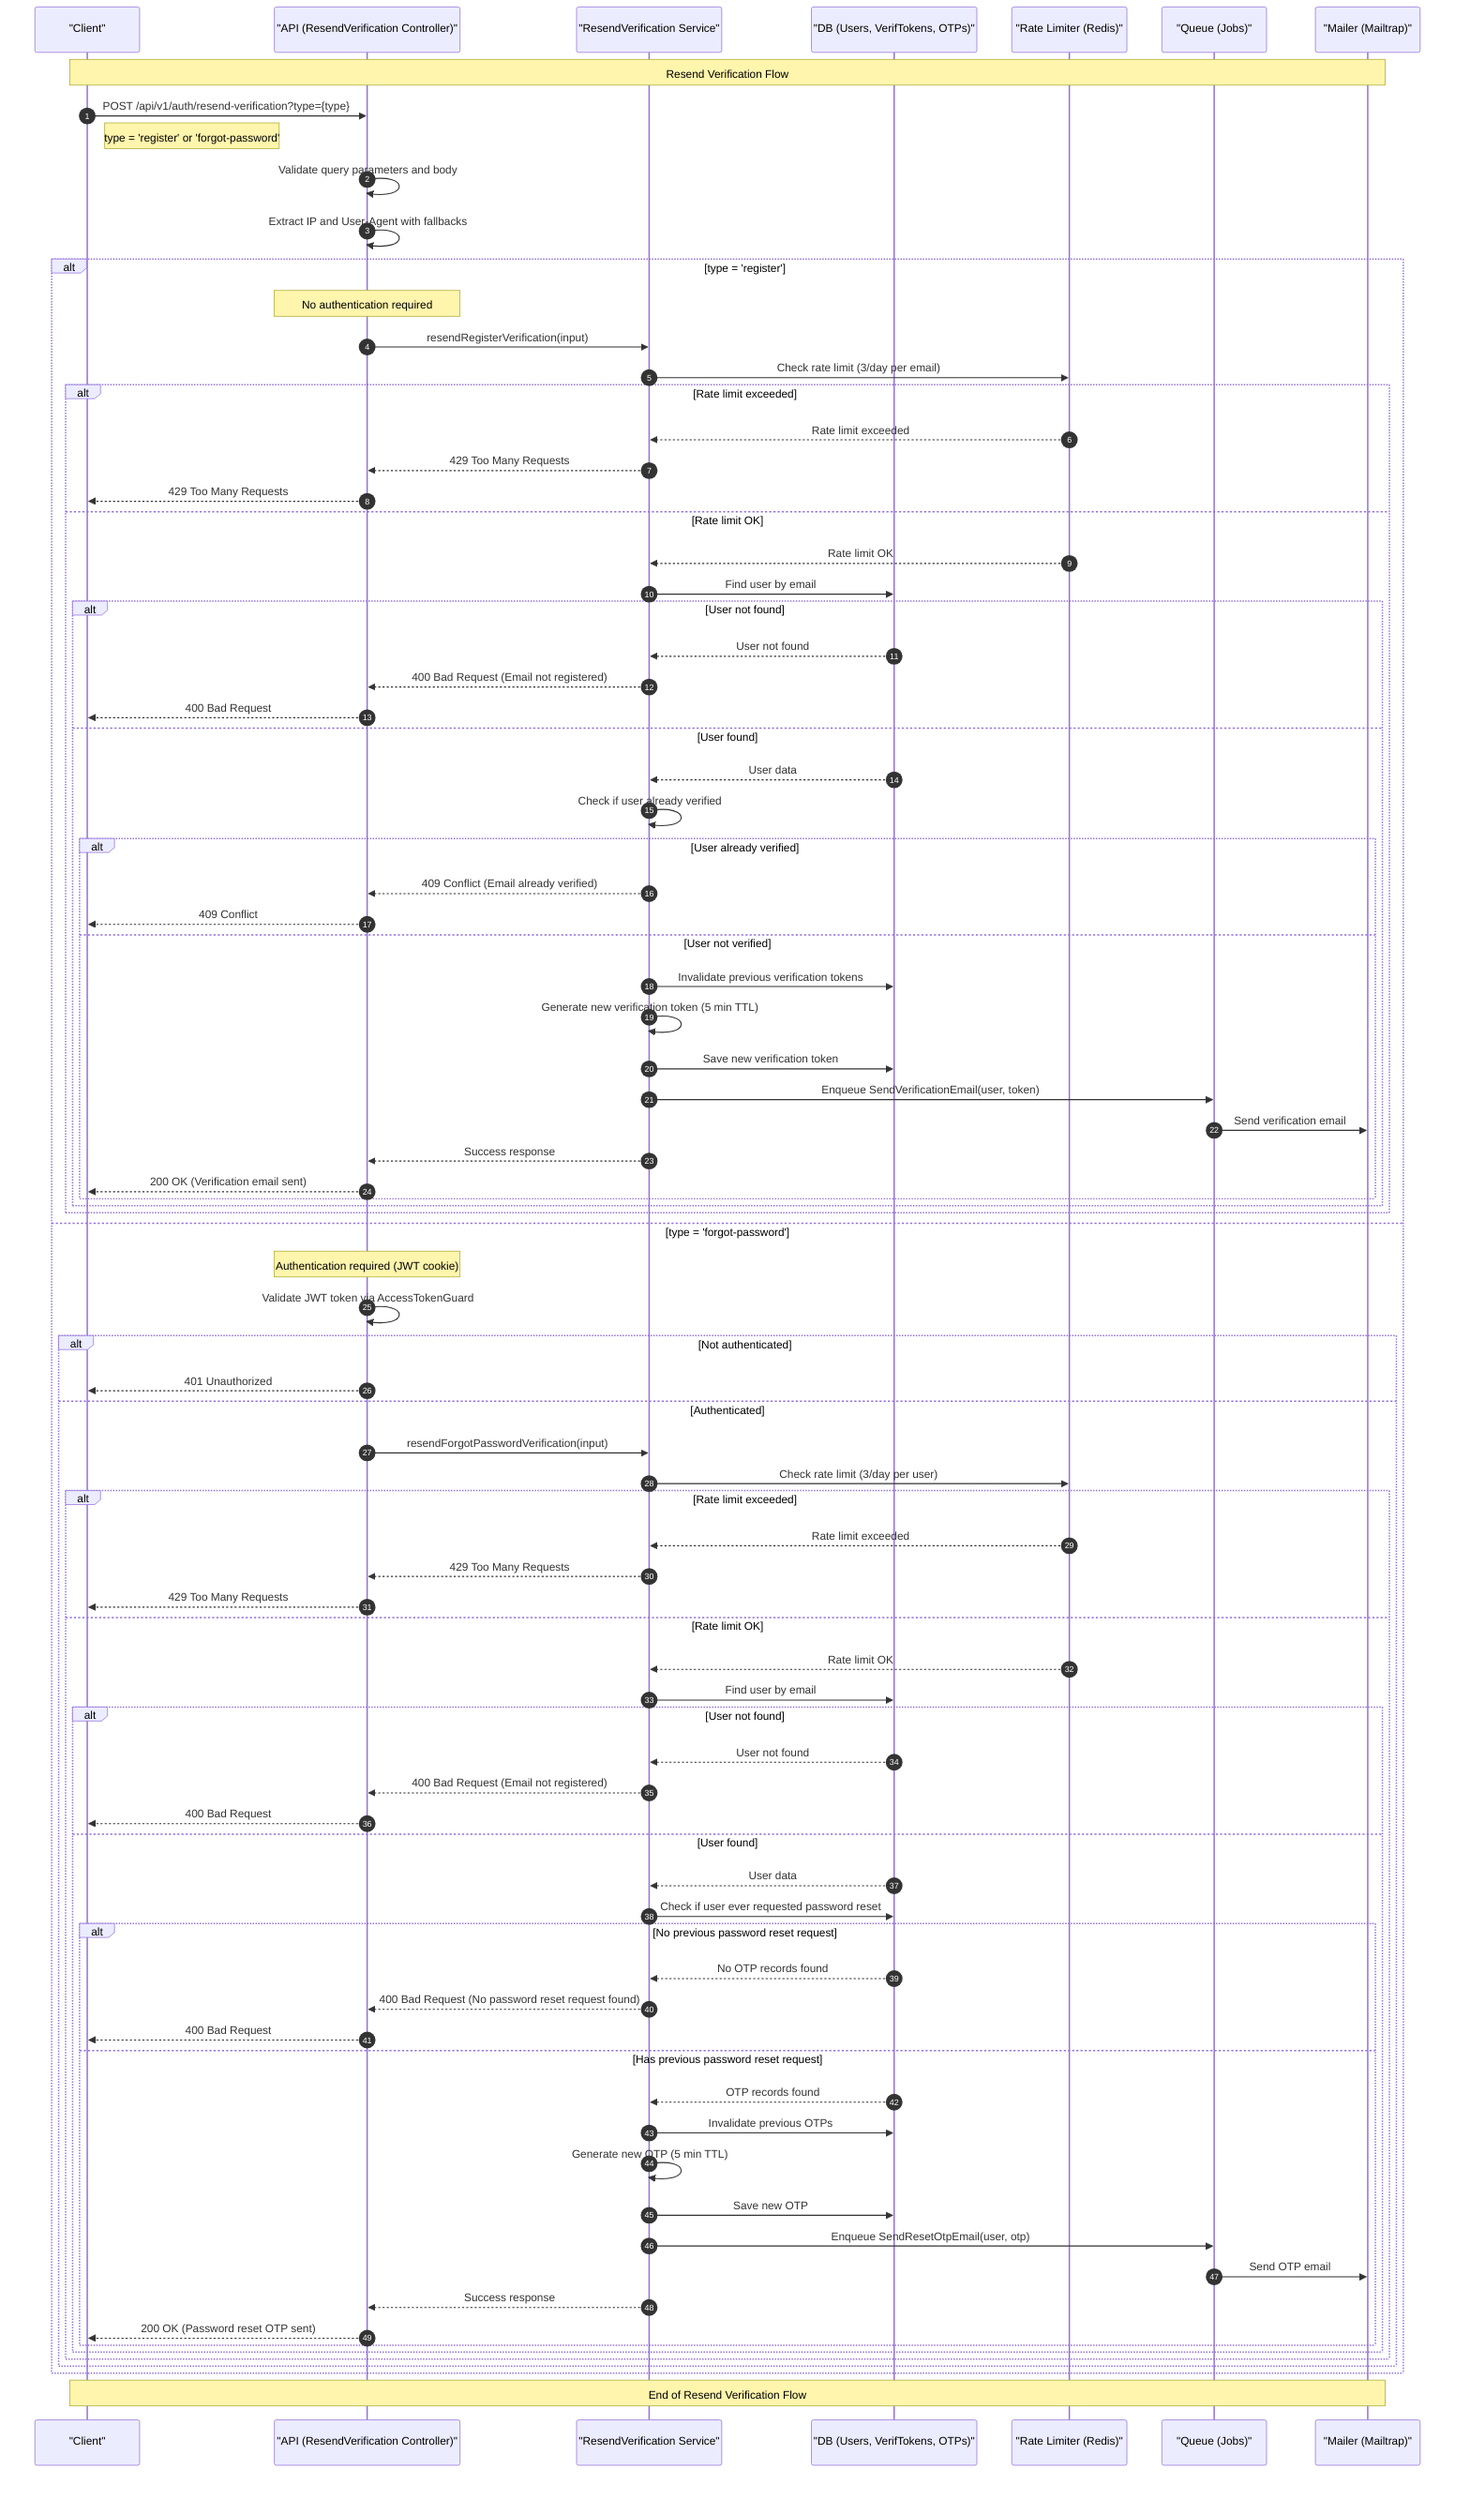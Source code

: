 sequenceDiagram
    autonumber
    participant C as "Client"
    participant A as "API (ResendVerification Controller)"
    participant S as "ResendVerification Service"
    participant D as "DB (Users, VerifTokens, OTPs)"
    participant R as "Rate Limiter (Redis)"
    participant Q as "Queue (Jobs)"
    participant M as "Mailer (Mailtrap)"

    Note over C,M: Resend Verification Flow

    C->>A: POST /api/v1/auth/resend-verification?type={type}
    Note right of C: type = 'register' or 'forgot-password'

    A->>A: Validate query parameters and body
    A->>A: Extract IP and User-Agent with fallbacks

    alt type = 'register'
        Note over A: No authentication required
        A->>S: resendRegisterVerification(input)
        
        S->>R: Check rate limit (3/day per email)
        alt Rate limit exceeded
            R-->>S: Rate limit exceeded
            S-->>A: 429 Too Many Requests
            A-->>C: 429 Too Many Requests
        else Rate limit OK
            R-->>S: Rate limit OK
            S->>D: Find user by email
            
            alt User not found
                D-->>S: User not found
                S-->>A: 400 Bad Request (Email not registered)
                A-->>C: 400 Bad Request
            else User found
                D-->>S: User data
                S->>S: Check if user already verified
                
                alt User already verified
                    S-->>A: 409 Conflict (Email already verified)
                    A-->>C: 409 Conflict
                else User not verified
                    S->>D: Invalidate previous verification tokens
                    S->>S: Generate new verification token (5 min TTL)
                    S->>D: Save new verification token
                    S->>Q: Enqueue SendVerificationEmail(user, token)
                    Q->>M: Send verification email
                    S-->>A: Success response
                    A-->>C: 200 OK (Verification email sent)
                end
            end
        end

    else type = 'forgot-password'
        Note over A: Authentication required (JWT cookie)
        A->>A: Validate JWT token via AccessTokenGuard
        
        alt Not authenticated
            A-->>C: 401 Unauthorized
        else Authenticated
            A->>S: resendForgotPasswordVerification(input)
            
            S->>R: Check rate limit (3/day per user)
            alt Rate limit exceeded
                R-->>S: Rate limit exceeded
                S-->>A: 429 Too Many Requests
                A-->>C: 429 Too Many Requests
            else Rate limit OK
                R-->>S: Rate limit OK
                S->>D: Find user by email
                
                alt User not found
                    D-->>S: User not found
                    S-->>A: 400 Bad Request (Email not registered)
                    A-->>C: 400 Bad Request
                else User found
                    D-->>S: User data
                    S->>D: Check if user ever requested password reset
                    
                    alt No previous password reset request
                        D-->>S: No OTP records found
                        S-->>A: 400 Bad Request (No password reset request found)
                        A-->>C: 400 Bad Request
                    else Has previous password reset request
                        D-->>S: OTP records found
                        S->>D: Invalidate previous OTPs
                        S->>S: Generate new OTP (5 min TTL)
                        S->>D: Save new OTP
                        S->>Q: Enqueue SendResetOtpEmail(user, otp)
                        Q->>M: Send OTP email
                        S-->>A: Success response
                        A-->>C: 200 OK (Password reset OTP sent)
                    end
                end
            end
        end
    end

    Note over C,M: End of Resend Verification Flow